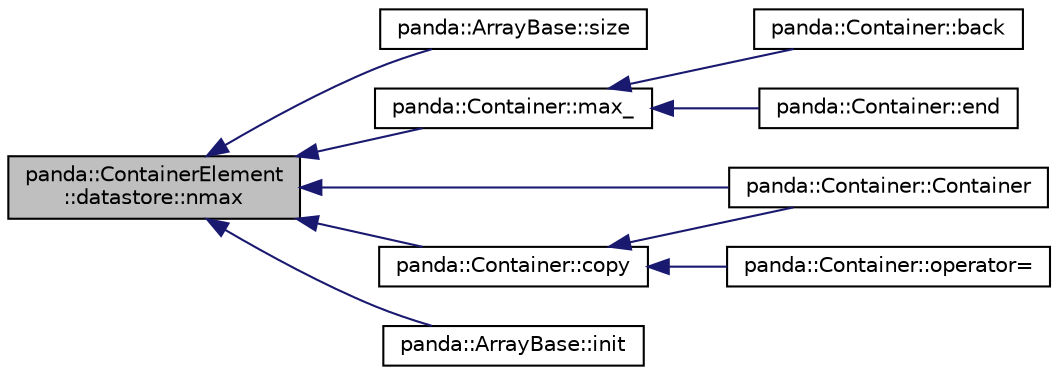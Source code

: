 digraph "panda::ContainerElement::datastore::nmax"
{
 // INTERACTIVE_SVG=YES
  edge [fontname="Helvetica",fontsize="10",labelfontname="Helvetica",labelfontsize="10"];
  node [fontname="Helvetica",fontsize="10",shape=record];
  rankdir="LR";
  Node1 [label="panda::ContainerElement\l::datastore::nmax",height=0.2,width=0.4,color="black", fillcolor="grey75", style="filled" fontcolor="black"];
  Node1 -> Node2 [dir="back",color="midnightblue",fontsize="10",style="solid"];
  Node2 [label="panda::ArrayBase::size",height=0.2,width=0.4,color="black", fillcolor="white", style="filled",URL="$classpanda_1_1ArrayBase.html#ae21a729d1d32cfc48b67888b80ff9d17",tooltip="Return the (fixed) size of this array. "];
  Node1 -> Node3 [dir="back",color="midnightblue",fontsize="10",style="solid"];
  Node3 [label="panda::Container::Container",height=0.2,width=0.4,color="black", fillcolor="white", style="filled",URL="$classpanda_1_1Container.html#aec587dc1a3991463ce002ee9cb82cb08"];
  Node1 -> Node4 [dir="back",color="midnightblue",fontsize="10",style="solid"];
  Node4 [label="panda::Container::max_",height=0.2,width=0.4,color="black", fillcolor="white", style="filled",URL="$classpanda_1_1Container.html#a0873333a978d458a525f855d73416e09"];
  Node4 -> Node5 [dir="back",color="midnightblue",fontsize="10",style="solid"];
  Node5 [label="panda::Container::end",height=0.2,width=0.4,color="black", fillcolor="white", style="filled",URL="$classpanda_1_1Container.html#ac063e06f3e792ff475f28cd502abf843",tooltip="Return an iterator pointing to the end of the array (invalid address) "];
  Node4 -> Node6 [dir="back",color="midnightblue",fontsize="10",style="solid"];
  Node6 [label="panda::Container::back",height=0.2,width=0.4,color="black", fillcolor="white", style="filled",URL="$classpanda_1_1Container.html#a61bb66309ba1c1472097808caf751200",tooltip="Reference to the last element. "];
  Node1 -> Node7 [dir="back",color="midnightblue",fontsize="10",style="solid"];
  Node7 [label="panda::Container::copy",height=0.2,width=0.4,color="black", fillcolor="white", style="filled",URL="$classpanda_1_1Container.html#a47bf4140207c40fa731f44766dde536c",tooltip="Copy the array contents. "];
  Node7 -> Node3 [dir="back",color="midnightblue",fontsize="10",style="solid"];
  Node7 -> Node8 [dir="back",color="midnightblue",fontsize="10",style="solid"];
  Node8 [label="panda::Container::operator=",height=0.2,width=0.4,color="black", fillcolor="white", style="filled",URL="$classpanda_1_1Container.html#a12c1ec82df87e7bb377788c76ba07891"];
  Node1 -> Node9 [dir="back",color="midnightblue",fontsize="10",style="solid"];
  Node9 [label="panda::ArrayBase::init",height=0.2,width=0.4,color="black", fillcolor="white", style="filled",URL="$classpanda_1_1ArrayBase.html#afd97e008dcd9f49e77a9d77bd7115890",tooltip="Reset object state. "];
}
